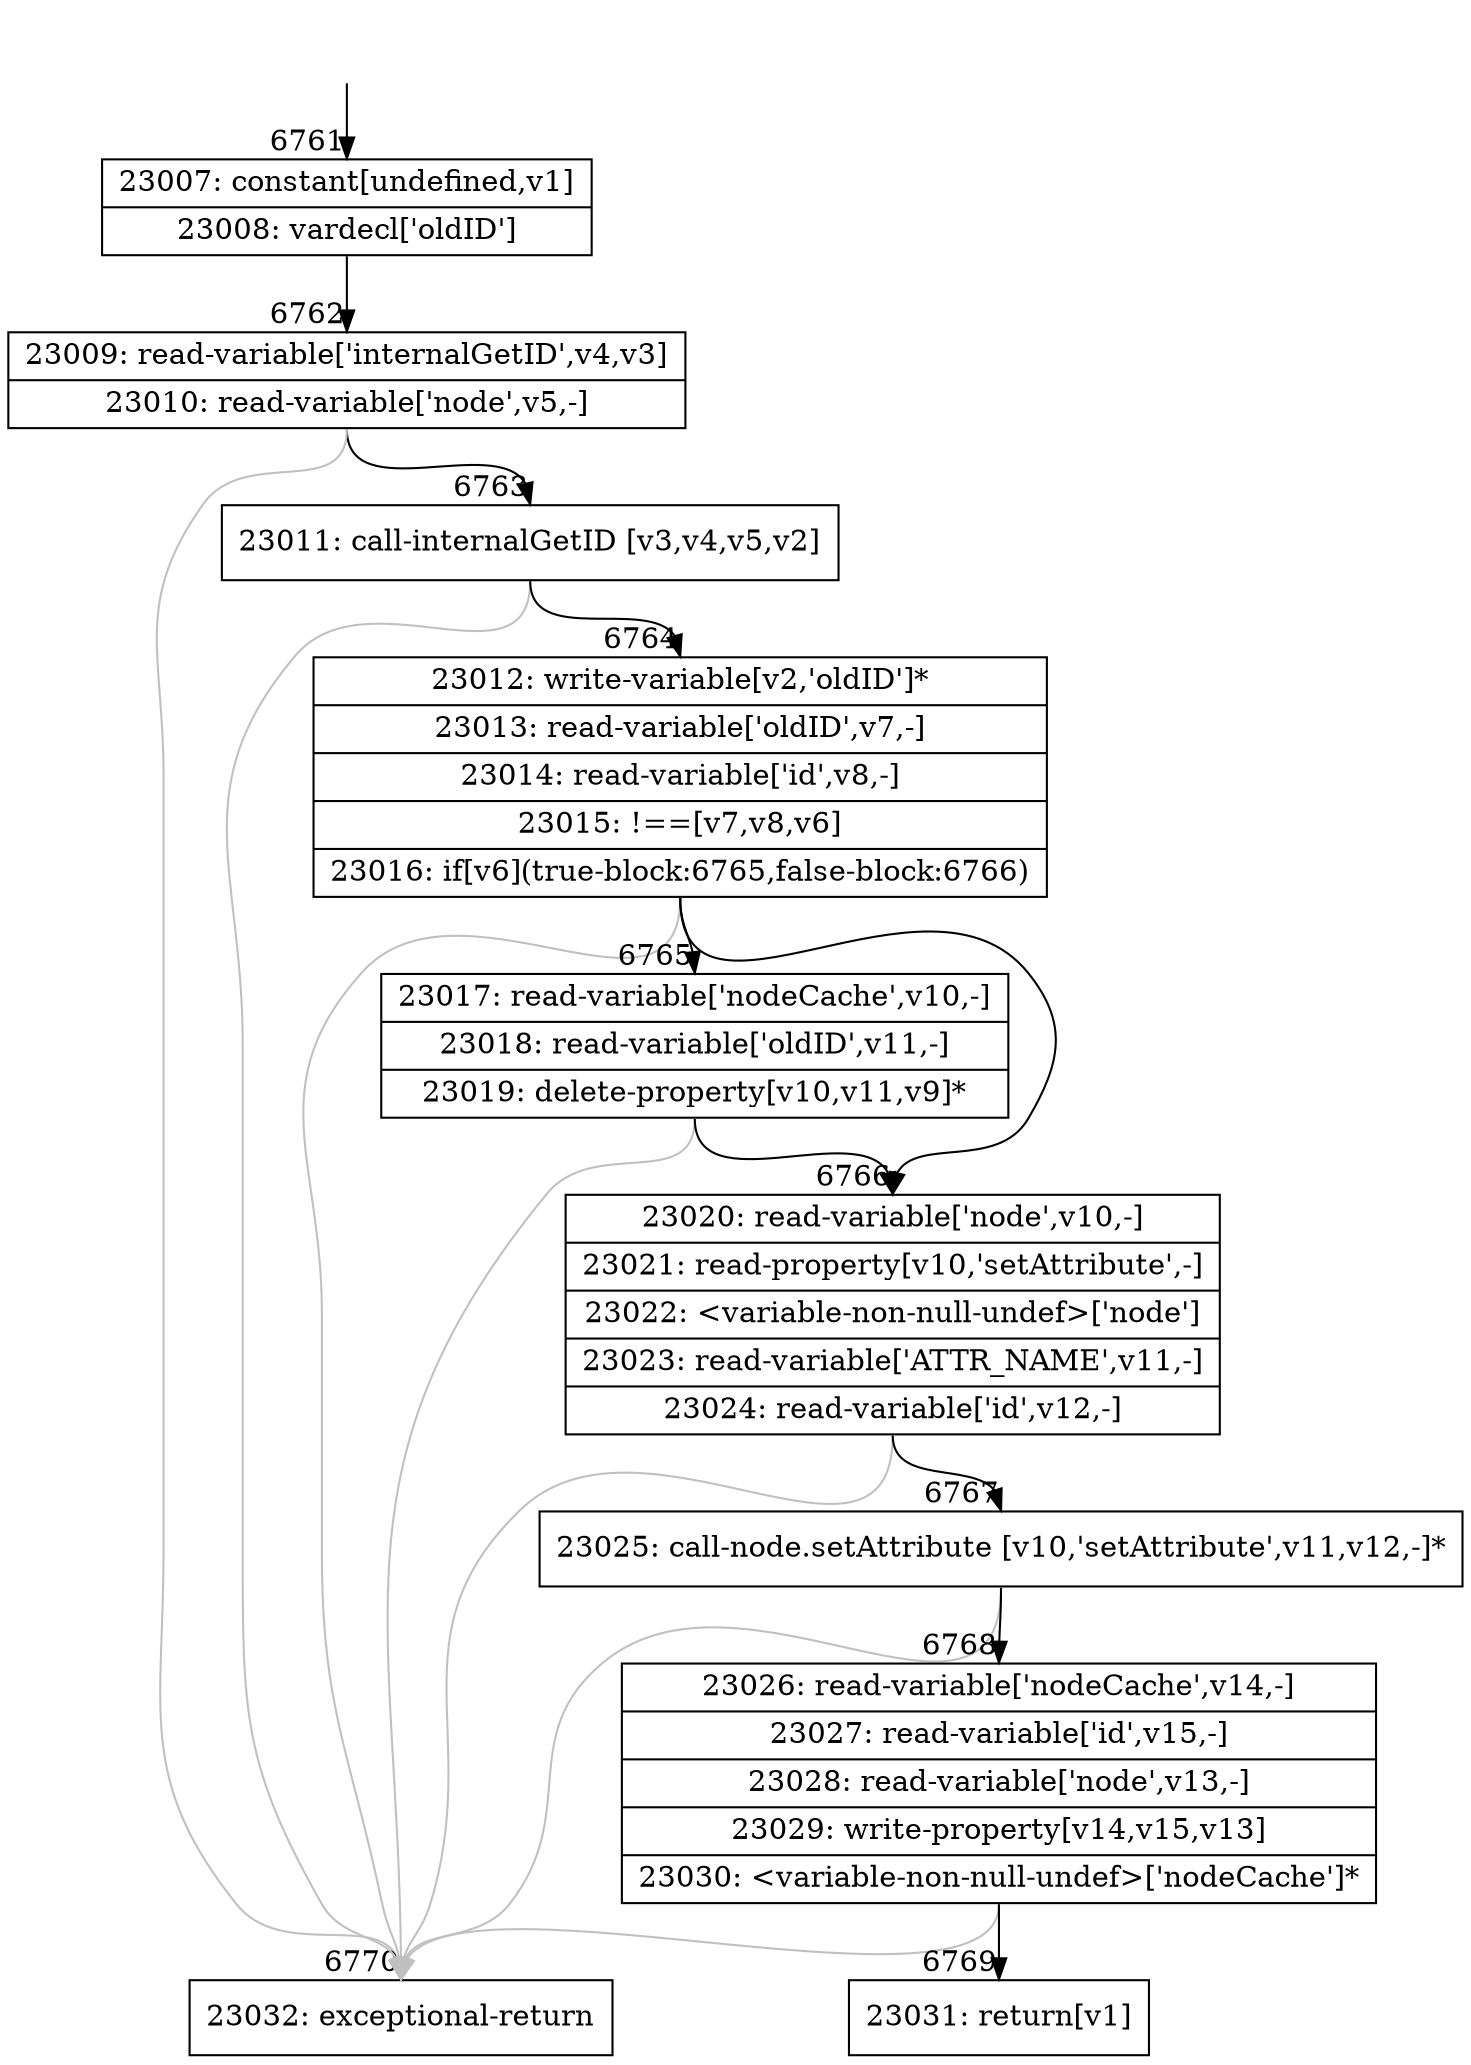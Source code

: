 digraph {
rankdir="TD"
BB_entry471[shape=none,label=""];
BB_entry471 -> BB6761 [tailport=s, headport=n, headlabel="    6761"]
BB6761 [shape=record label="{23007: constant[undefined,v1]|23008: vardecl['oldID']}" ] 
BB6761 -> BB6762 [tailport=s, headport=n, headlabel="      6762"]
BB6762 [shape=record label="{23009: read-variable['internalGetID',v4,v3]|23010: read-variable['node',v5,-]}" ] 
BB6762 -> BB6763 [tailport=s, headport=n, headlabel="      6763"]
BB6762 -> BB6770 [tailport=s, headport=n, color=gray, headlabel="      6770"]
BB6763 [shape=record label="{23011: call-internalGetID [v3,v4,v5,v2]}" ] 
BB6763 -> BB6764 [tailport=s, headport=n, headlabel="      6764"]
BB6763 -> BB6770 [tailport=s, headport=n, color=gray]
BB6764 [shape=record label="{23012: write-variable[v2,'oldID']*|23013: read-variable['oldID',v7,-]|23014: read-variable['id',v8,-]|23015: !==[v7,v8,v6]|23016: if[v6](true-block:6765,false-block:6766)}" ] 
BB6764 -> BB6765 [tailport=s, headport=n, headlabel="      6765"]
BB6764 -> BB6766 [tailport=s, headport=n, headlabel="      6766"]
BB6764 -> BB6770 [tailport=s, headport=n, color=gray]
BB6765 [shape=record label="{23017: read-variable['nodeCache',v10,-]|23018: read-variable['oldID',v11,-]|23019: delete-property[v10,v11,v9]*}" ] 
BB6765 -> BB6766 [tailport=s, headport=n]
BB6765 -> BB6770 [tailport=s, headport=n, color=gray]
BB6766 [shape=record label="{23020: read-variable['node',v10,-]|23021: read-property[v10,'setAttribute',-]|23022: \<variable-non-null-undef\>['node']|23023: read-variable['ATTR_NAME',v11,-]|23024: read-variable['id',v12,-]}" ] 
BB6766 -> BB6767 [tailport=s, headport=n, headlabel="      6767"]
BB6766 -> BB6770 [tailport=s, headport=n, color=gray]
BB6767 [shape=record label="{23025: call-node.setAttribute [v10,'setAttribute',v11,v12,-]*}" ] 
BB6767 -> BB6768 [tailport=s, headport=n, headlabel="      6768"]
BB6767 -> BB6770 [tailport=s, headport=n, color=gray]
BB6768 [shape=record label="{23026: read-variable['nodeCache',v14,-]|23027: read-variable['id',v15,-]|23028: read-variable['node',v13,-]|23029: write-property[v14,v15,v13]|23030: \<variable-non-null-undef\>['nodeCache']*}" ] 
BB6768 -> BB6769 [tailport=s, headport=n, headlabel="      6769"]
BB6768 -> BB6770 [tailport=s, headport=n, color=gray]
BB6769 [shape=record label="{23031: return[v1]}" ] 
BB6770 [shape=record label="{23032: exceptional-return}" ] 
//#$~ 11889
}
